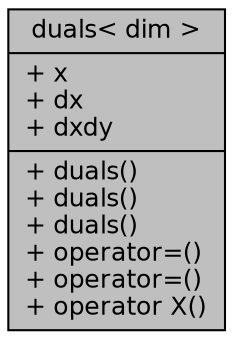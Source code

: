 digraph "duals&lt; dim &gt;"
{
 // INTERACTIVE_SVG=YES
 // LATEX_PDF_SIZE
  bgcolor="transparent";
  edge [fontname="Helvetica",fontsize="12",labelfontname="Helvetica",labelfontsize="12"];
  node [fontname="Helvetica",fontsize="12",shape=record];
  Node1 [label="{duals\< dim \>\n|+ x\l+ dx\l+ dxdy\l|+ duals()\l+ duals()\l+ duals()\l+ operator=()\l+ operator=()\l+ operator X()\l}",height=0.2,width=0.4,color="black", fillcolor="grey75", style="filled", fontcolor="black",tooltip="Autodiff for Monge patches."];
}
